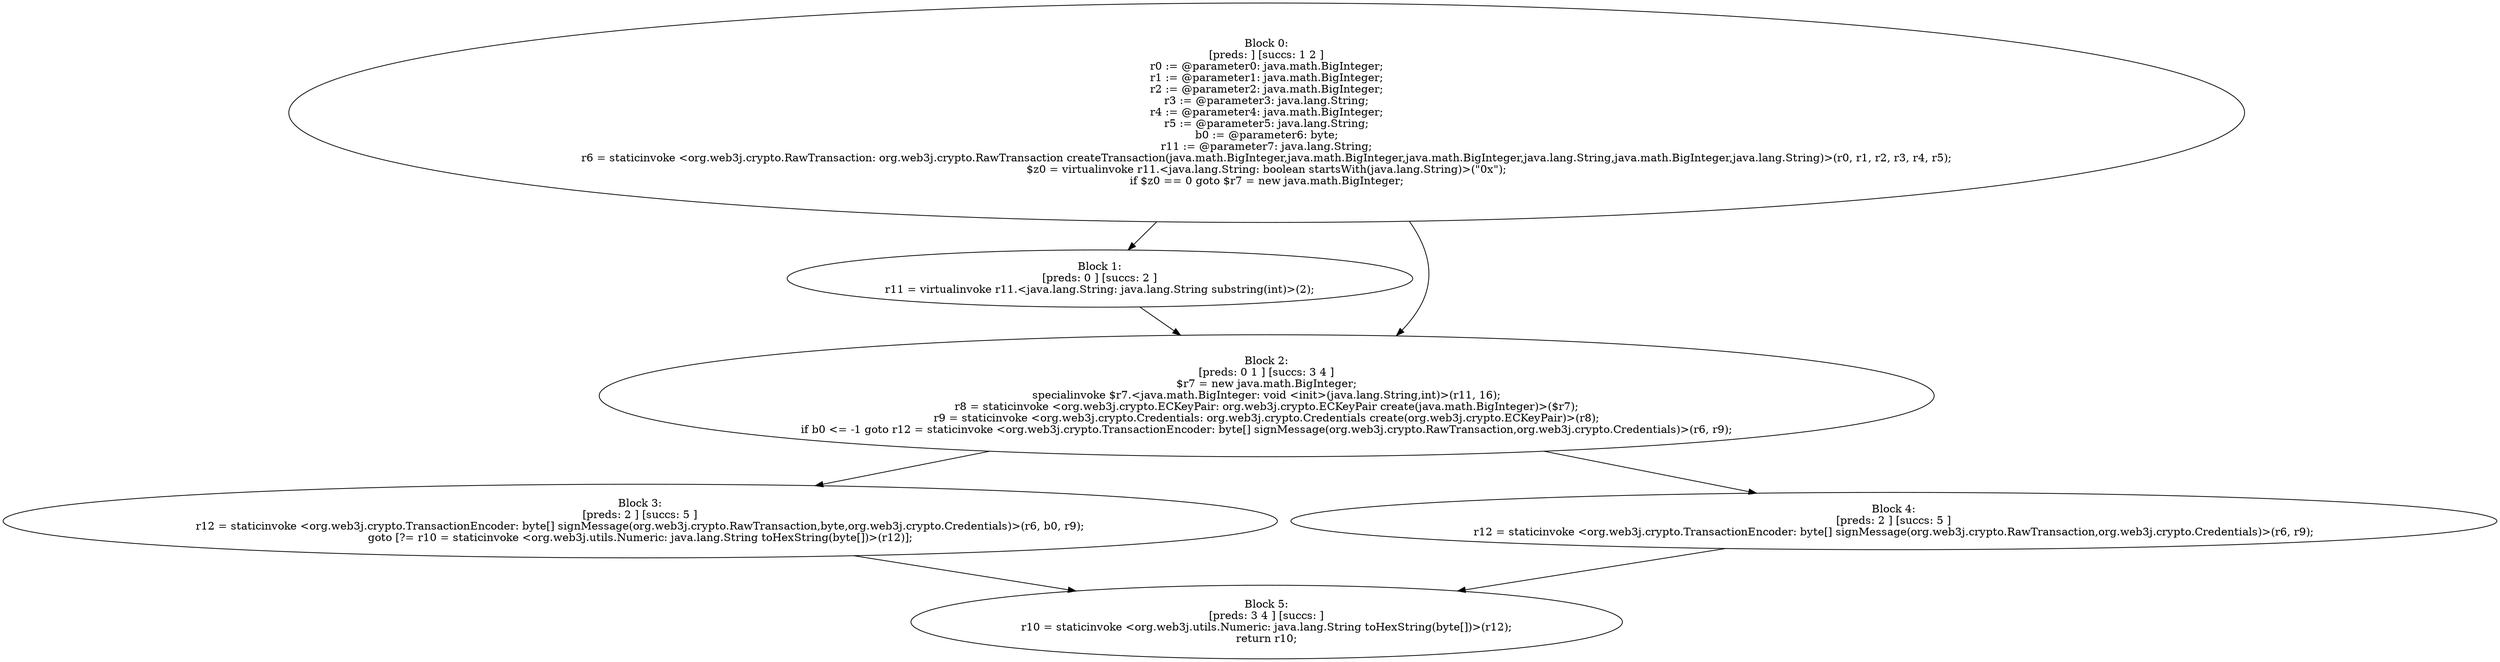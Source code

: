 digraph "unitGraph" {
    "Block 0:
[preds: ] [succs: 1 2 ]
r0 := @parameter0: java.math.BigInteger;
r1 := @parameter1: java.math.BigInteger;
r2 := @parameter2: java.math.BigInteger;
r3 := @parameter3: java.lang.String;
r4 := @parameter4: java.math.BigInteger;
r5 := @parameter5: java.lang.String;
b0 := @parameter6: byte;
r11 := @parameter7: java.lang.String;
r6 = staticinvoke <org.web3j.crypto.RawTransaction: org.web3j.crypto.RawTransaction createTransaction(java.math.BigInteger,java.math.BigInteger,java.math.BigInteger,java.lang.String,java.math.BigInteger,java.lang.String)>(r0, r1, r2, r3, r4, r5);
$z0 = virtualinvoke r11.<java.lang.String: boolean startsWith(java.lang.String)>(\"0x\");
if $z0 == 0 goto $r7 = new java.math.BigInteger;
"
    "Block 1:
[preds: 0 ] [succs: 2 ]
r11 = virtualinvoke r11.<java.lang.String: java.lang.String substring(int)>(2);
"
    "Block 2:
[preds: 0 1 ] [succs: 3 4 ]
$r7 = new java.math.BigInteger;
specialinvoke $r7.<java.math.BigInteger: void <init>(java.lang.String,int)>(r11, 16);
r8 = staticinvoke <org.web3j.crypto.ECKeyPair: org.web3j.crypto.ECKeyPair create(java.math.BigInteger)>($r7);
r9 = staticinvoke <org.web3j.crypto.Credentials: org.web3j.crypto.Credentials create(org.web3j.crypto.ECKeyPair)>(r8);
if b0 <= -1 goto r12 = staticinvoke <org.web3j.crypto.TransactionEncoder: byte[] signMessage(org.web3j.crypto.RawTransaction,org.web3j.crypto.Credentials)>(r6, r9);
"
    "Block 3:
[preds: 2 ] [succs: 5 ]
r12 = staticinvoke <org.web3j.crypto.TransactionEncoder: byte[] signMessage(org.web3j.crypto.RawTransaction,byte,org.web3j.crypto.Credentials)>(r6, b0, r9);
goto [?= r10 = staticinvoke <org.web3j.utils.Numeric: java.lang.String toHexString(byte[])>(r12)];
"
    "Block 4:
[preds: 2 ] [succs: 5 ]
r12 = staticinvoke <org.web3j.crypto.TransactionEncoder: byte[] signMessage(org.web3j.crypto.RawTransaction,org.web3j.crypto.Credentials)>(r6, r9);
"
    "Block 5:
[preds: 3 4 ] [succs: ]
r10 = staticinvoke <org.web3j.utils.Numeric: java.lang.String toHexString(byte[])>(r12);
return r10;
"
    "Block 0:
[preds: ] [succs: 1 2 ]
r0 := @parameter0: java.math.BigInteger;
r1 := @parameter1: java.math.BigInteger;
r2 := @parameter2: java.math.BigInteger;
r3 := @parameter3: java.lang.String;
r4 := @parameter4: java.math.BigInteger;
r5 := @parameter5: java.lang.String;
b0 := @parameter6: byte;
r11 := @parameter7: java.lang.String;
r6 = staticinvoke <org.web3j.crypto.RawTransaction: org.web3j.crypto.RawTransaction createTransaction(java.math.BigInteger,java.math.BigInteger,java.math.BigInteger,java.lang.String,java.math.BigInteger,java.lang.String)>(r0, r1, r2, r3, r4, r5);
$z0 = virtualinvoke r11.<java.lang.String: boolean startsWith(java.lang.String)>(\"0x\");
if $z0 == 0 goto $r7 = new java.math.BigInteger;
"->"Block 1:
[preds: 0 ] [succs: 2 ]
r11 = virtualinvoke r11.<java.lang.String: java.lang.String substring(int)>(2);
";
    "Block 0:
[preds: ] [succs: 1 2 ]
r0 := @parameter0: java.math.BigInteger;
r1 := @parameter1: java.math.BigInteger;
r2 := @parameter2: java.math.BigInteger;
r3 := @parameter3: java.lang.String;
r4 := @parameter4: java.math.BigInteger;
r5 := @parameter5: java.lang.String;
b0 := @parameter6: byte;
r11 := @parameter7: java.lang.String;
r6 = staticinvoke <org.web3j.crypto.RawTransaction: org.web3j.crypto.RawTransaction createTransaction(java.math.BigInteger,java.math.BigInteger,java.math.BigInteger,java.lang.String,java.math.BigInteger,java.lang.String)>(r0, r1, r2, r3, r4, r5);
$z0 = virtualinvoke r11.<java.lang.String: boolean startsWith(java.lang.String)>(\"0x\");
if $z0 == 0 goto $r7 = new java.math.BigInteger;
"->"Block 2:
[preds: 0 1 ] [succs: 3 4 ]
$r7 = new java.math.BigInteger;
specialinvoke $r7.<java.math.BigInteger: void <init>(java.lang.String,int)>(r11, 16);
r8 = staticinvoke <org.web3j.crypto.ECKeyPair: org.web3j.crypto.ECKeyPair create(java.math.BigInteger)>($r7);
r9 = staticinvoke <org.web3j.crypto.Credentials: org.web3j.crypto.Credentials create(org.web3j.crypto.ECKeyPair)>(r8);
if b0 <= -1 goto r12 = staticinvoke <org.web3j.crypto.TransactionEncoder: byte[] signMessage(org.web3j.crypto.RawTransaction,org.web3j.crypto.Credentials)>(r6, r9);
";
    "Block 1:
[preds: 0 ] [succs: 2 ]
r11 = virtualinvoke r11.<java.lang.String: java.lang.String substring(int)>(2);
"->"Block 2:
[preds: 0 1 ] [succs: 3 4 ]
$r7 = new java.math.BigInteger;
specialinvoke $r7.<java.math.BigInteger: void <init>(java.lang.String,int)>(r11, 16);
r8 = staticinvoke <org.web3j.crypto.ECKeyPair: org.web3j.crypto.ECKeyPair create(java.math.BigInteger)>($r7);
r9 = staticinvoke <org.web3j.crypto.Credentials: org.web3j.crypto.Credentials create(org.web3j.crypto.ECKeyPair)>(r8);
if b0 <= -1 goto r12 = staticinvoke <org.web3j.crypto.TransactionEncoder: byte[] signMessage(org.web3j.crypto.RawTransaction,org.web3j.crypto.Credentials)>(r6, r9);
";
    "Block 2:
[preds: 0 1 ] [succs: 3 4 ]
$r7 = new java.math.BigInteger;
specialinvoke $r7.<java.math.BigInteger: void <init>(java.lang.String,int)>(r11, 16);
r8 = staticinvoke <org.web3j.crypto.ECKeyPair: org.web3j.crypto.ECKeyPair create(java.math.BigInteger)>($r7);
r9 = staticinvoke <org.web3j.crypto.Credentials: org.web3j.crypto.Credentials create(org.web3j.crypto.ECKeyPair)>(r8);
if b0 <= -1 goto r12 = staticinvoke <org.web3j.crypto.TransactionEncoder: byte[] signMessage(org.web3j.crypto.RawTransaction,org.web3j.crypto.Credentials)>(r6, r9);
"->"Block 3:
[preds: 2 ] [succs: 5 ]
r12 = staticinvoke <org.web3j.crypto.TransactionEncoder: byte[] signMessage(org.web3j.crypto.RawTransaction,byte,org.web3j.crypto.Credentials)>(r6, b0, r9);
goto [?= r10 = staticinvoke <org.web3j.utils.Numeric: java.lang.String toHexString(byte[])>(r12)];
";
    "Block 2:
[preds: 0 1 ] [succs: 3 4 ]
$r7 = new java.math.BigInteger;
specialinvoke $r7.<java.math.BigInteger: void <init>(java.lang.String,int)>(r11, 16);
r8 = staticinvoke <org.web3j.crypto.ECKeyPair: org.web3j.crypto.ECKeyPair create(java.math.BigInteger)>($r7);
r9 = staticinvoke <org.web3j.crypto.Credentials: org.web3j.crypto.Credentials create(org.web3j.crypto.ECKeyPair)>(r8);
if b0 <= -1 goto r12 = staticinvoke <org.web3j.crypto.TransactionEncoder: byte[] signMessage(org.web3j.crypto.RawTransaction,org.web3j.crypto.Credentials)>(r6, r9);
"->"Block 4:
[preds: 2 ] [succs: 5 ]
r12 = staticinvoke <org.web3j.crypto.TransactionEncoder: byte[] signMessage(org.web3j.crypto.RawTransaction,org.web3j.crypto.Credentials)>(r6, r9);
";
    "Block 3:
[preds: 2 ] [succs: 5 ]
r12 = staticinvoke <org.web3j.crypto.TransactionEncoder: byte[] signMessage(org.web3j.crypto.RawTransaction,byte,org.web3j.crypto.Credentials)>(r6, b0, r9);
goto [?= r10 = staticinvoke <org.web3j.utils.Numeric: java.lang.String toHexString(byte[])>(r12)];
"->"Block 5:
[preds: 3 4 ] [succs: ]
r10 = staticinvoke <org.web3j.utils.Numeric: java.lang.String toHexString(byte[])>(r12);
return r10;
";
    "Block 4:
[preds: 2 ] [succs: 5 ]
r12 = staticinvoke <org.web3j.crypto.TransactionEncoder: byte[] signMessage(org.web3j.crypto.RawTransaction,org.web3j.crypto.Credentials)>(r6, r9);
"->"Block 5:
[preds: 3 4 ] [succs: ]
r10 = staticinvoke <org.web3j.utils.Numeric: java.lang.String toHexString(byte[])>(r12);
return r10;
";
}
